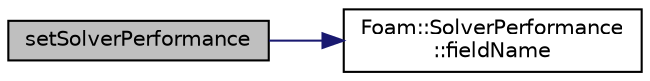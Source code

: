 digraph "setSolverPerformance"
{
  bgcolor="transparent";
  edge [fontname="Helvetica",fontsize="10",labelfontname="Helvetica",labelfontsize="10"];
  node [fontname="Helvetica",fontsize="10",shape=record];
  rankdir="LR";
  Node1 [label="setSolverPerformance",height=0.2,width=0.4,color="black", fillcolor="grey75", style="filled", fontcolor="black"];
  Node1 -> Node2 [color="midnightblue",fontsize="10",style="solid",fontname="Helvetica"];
  Node2 [label="Foam::SolverPerformance\l::fieldName",height=0.2,width=0.4,color="black",URL="$a02391.html#a074540ca22ec16e716d95b4be8dd6f97",tooltip="Return field name. "];
}

